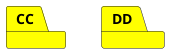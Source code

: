 {
  "sha1": "37tsdv5326axuep2lfrqedakb0pxey9",
  "insertion": {
    "when": "2024-05-30T20:48:20.206Z",
    "user": "plantuml@gmail.com"
  }
}
@startuml
skinparam package {
    backgroundColor Yellow
    backgroundColor<<st>> LightBlue
}
package CC {
}
package DD
@enduml
